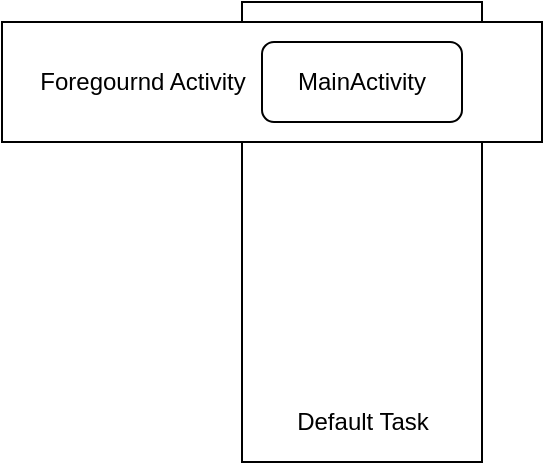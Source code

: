 <mxfile>
    <diagram id="RbJSTrj15MpXsdq184g1" name="Page-1">
        <mxGraphModel dx="1532" dy="430" grid="1" gridSize="10" guides="1" tooltips="1" connect="1" arrows="1" fold="1" page="1" pageScale="1" pageWidth="850" pageHeight="1100" math="0" shadow="0">
            <root>
                <mxCell id="0"/>
                <mxCell id="1" parent="0"/>
                <mxCell id="3" value="" style="whiteSpace=wrap;html=1;" parent="1" vertex="1">
                    <mxGeometry x="20" y="180" width="120" height="230" as="geometry"/>
                </mxCell>
                <mxCell id="4" value="Default Task" style="text;html=1;align=center;verticalAlign=middle;resizable=0;points=[];autosize=1;" parent="1" vertex="1">
                    <mxGeometry x="40" y="380" width="80" height="20" as="geometry"/>
                </mxCell>
                <mxCell id="5" value="" style="rounded=0;whiteSpace=wrap;html=1;" parent="1" vertex="1">
                    <mxGeometry x="-100" y="190" width="270" height="60" as="geometry"/>
                </mxCell>
                <mxCell id="2" value="MainActivity" style="rounded=1;whiteSpace=wrap;html=1;" parent="1" vertex="1">
                    <mxGeometry x="30" y="200" width="100" height="40" as="geometry"/>
                </mxCell>
                <mxCell id="6" value="Foregournd Activity" style="text;html=1;align=center;verticalAlign=middle;resizable=0;points=[];autosize=1;" parent="1" vertex="1">
                    <mxGeometry x="-90" y="210" width="120" height="20" as="geometry"/>
                </mxCell>
            </root>
        </mxGraphModel>
    </diagram>
</mxfile>